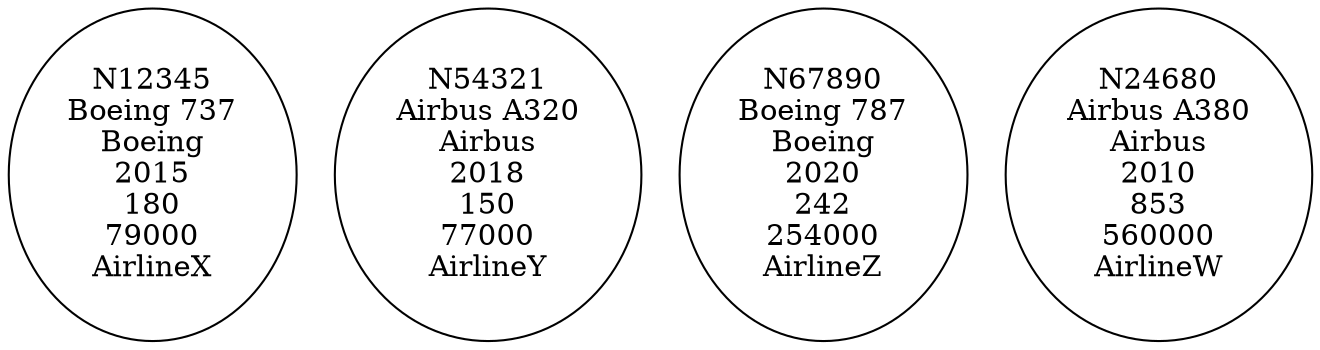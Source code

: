 digraph AvionesMantenimiento {
    N12345 [label="N12345\nBoeing 737\nBoeing\n2015\n180\n79000\nAirlineX"];
    N54321 [label="N54321\nAirbus A320\nAirbus\n2018\n150\n77000\nAirlineY"];
    N67890 [label="N67890\nBoeing 787\nBoeing\n2020\n242\n254000\nAirlineZ"];
    N24680 [label="N24680\nAirbus A380\nAirbus\n2010\n853\n560000\nAirlineW"];
    N12345 [label="N12345\nBoeing 737\nBoeing\n2015\n180\n79000\nAirlineX"];
}
